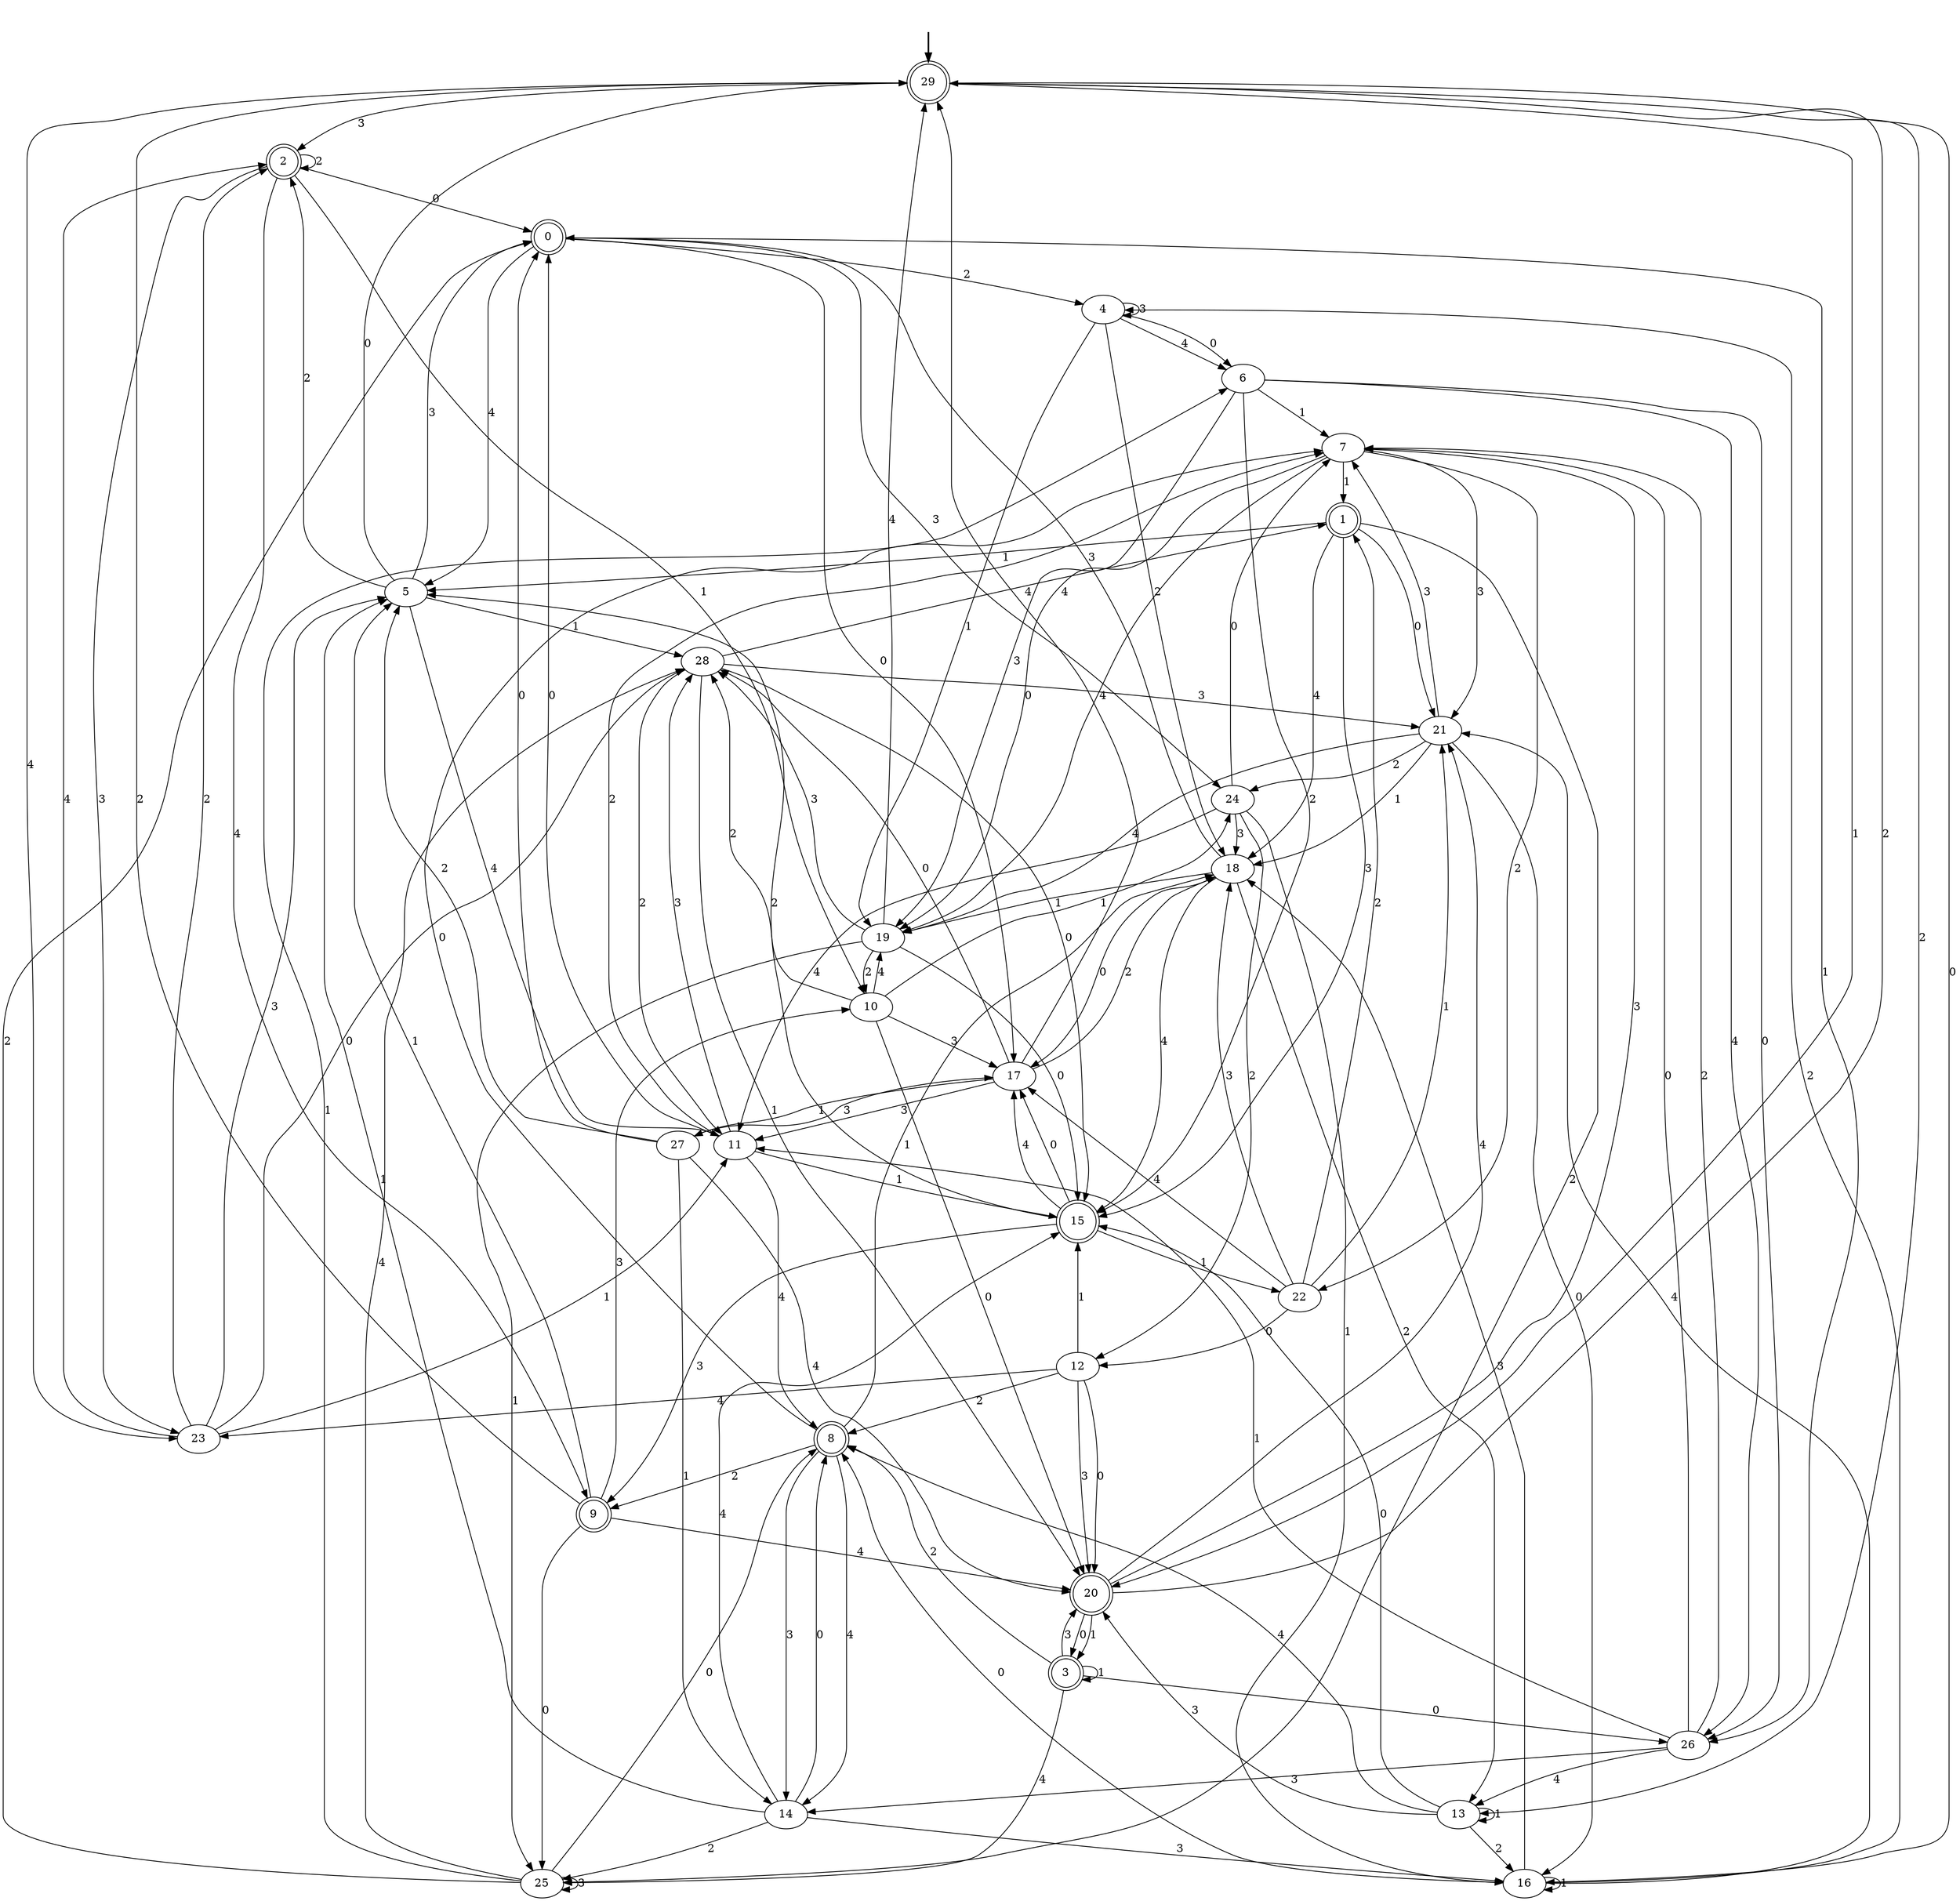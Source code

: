 digraph {
	fake [style=invisible]
	0 [shape=doublecircle]
	1 [shape=doublecircle]
	2 [shape=doublecircle]
	3 [shape=doublecircle]
	4
	5
	6
	7
	8 [shape=doublecircle]
	9 [shape=doublecircle]
	10
	11
	12
	13
	14
	15 [shape=doublecircle]
	16
	17
	18
	19
	20 [shape=doublecircle]
	21
	22
	23
	24
	25
	26
	27
	28
	29 [root=true shape=doublecircle]
	fake -> 29 [style=bold]
	11 -> 7 [label=2]
	29 -> 16 [label=0]
	10 -> 28 [label=2]
	3 -> 8 [label=2]
	20 -> 3 [label=0]
	11 -> 0 [label=0]
	14 -> 16 [label=3]
	16 -> 18 [label=3]
	5 -> 2 [label=2]
	29 -> 20 [label=1]
	27 -> 5 [label=2]
	28 -> 11 [label=2]
	14 -> 8 [label=0]
	7 -> 22 [label=2]
	20 -> 21 [label=4]
	25 -> 8 [label=0]
	7 -> 1 [label=1]
	12 -> 23 [label=4]
	13 -> 20 [label=3]
	3 -> 20 [label=3]
	24 -> 18 [label=3]
	13 -> 13 [label=1]
	1 -> 15 [label=3]
	9 -> 29 [label=2]
	18 -> 13 [label=2]
	1 -> 5 [label=1]
	0 -> 4 [label=2]
	11 -> 15 [label=1]
	19 -> 28 [label=3]
	14 -> 5 [label=1]
	16 -> 16 [label=1]
	22 -> 17 [label=4]
	26 -> 7 [label=0]
	9 -> 5 [label=1]
	16 -> 21 [label=4]
	8 -> 7 [label=0]
	25 -> 0 [label=2]
	26 -> 13 [label=4]
	18 -> 19 [label=1]
	18 -> 15 [label=4]
	21 -> 16 [label=0]
	23 -> 11 [label=1]
	22 -> 18 [label=3]
	10 -> 17 [label=3]
	2 -> 9 [label=4]
	22 -> 1 [label=2]
	16 -> 8 [label=0]
	1 -> 21 [label=0]
	5 -> 0 [label=3]
	15 -> 17 [label=4]
	5 -> 29 [label=0]
	15 -> 9 [label=3]
	17 -> 11 [label=3]
	7 -> 19 [label=4]
	18 -> 0 [label=3]
	27 -> 20 [label=4]
	29 -> 13 [label=2]
	12 -> 15 [label=1]
	25 -> 6 [label=1]
	27 -> 14 [label=1]
	20 -> 3 [label=1]
	28 -> 21 [label=3]
	3 -> 25 [label=4]
	22 -> 12 [label=0]
	28 -> 1 [label=4]
	11 -> 28 [label=3]
	6 -> 15 [label=2]
	10 -> 24 [label=1]
	11 -> 8 [label=4]
	4 -> 19 [label=1]
	23 -> 2 [label=2]
	4 -> 6 [label=4]
	17 -> 27 [label=1]
	28 -> 15 [label=0]
	2 -> 10 [label=1]
	2 -> 0 [label=0]
	26 -> 14 [label=3]
	23 -> 5 [label=3]
	1 -> 18 [label=4]
	19 -> 29 [label=4]
	15 -> 17 [label=0]
	25 -> 25 [label=3]
	7 -> 19 [label=0]
	17 -> 28 [label=0]
	18 -> 17 [label=0]
	23 -> 28 [label=0]
	24 -> 12 [label=2]
	29 -> 2 [label=3]
	9 -> 10 [label=3]
	0 -> 17 [label=0]
	0 -> 5 [label=4]
	19 -> 10 [label=2]
	20 -> 7 [label=3]
	12 -> 8 [label=2]
	21 -> 7 [label=3]
	24 -> 11 [label=4]
	6 -> 7 [label=1]
	28 -> 20 [label=1]
	16 -> 4 [label=2]
	8 -> 18 [label=1]
	2 -> 2 [label=2]
	21 -> 24 [label=2]
	13 -> 16 [label=2]
	21 -> 18 [label=1]
	19 -> 25 [label=1]
	9 -> 20 [label=4]
	19 -> 15 [label=0]
	24 -> 7 [label=0]
	4 -> 6 [label=0]
	12 -> 20 [label=3]
	26 -> 11 [label=1]
	15 -> 22 [label=1]
	4 -> 18 [label=2]
	23 -> 2 [label=4]
	20 -> 29 [label=2]
	9 -> 25 [label=0]
	1 -> 25 [label=2]
	2 -> 23 [label=3]
	29 -> 23 [label=4]
	14 -> 25 [label=2]
	3 -> 3 [label=1]
	10 -> 19 [label=4]
	13 -> 8 [label=4]
	6 -> 26 [label=4]
	21 -> 19 [label=4]
	14 -> 15 [label=4]
	5 -> 11 [label=4]
	8 -> 9 [label=2]
	15 -> 5 [label=2]
	12 -> 20 [label=0]
	0 -> 24 [label=3]
	0 -> 26 [label=1]
	22 -> 21 [label=1]
	13 -> 15 [label=0]
	17 -> 18 [label=2]
	8 -> 14 [label=4]
	6 -> 19 [label=3]
	10 -> 20 [label=0]
	27 -> 17 [label=3]
	5 -> 28 [label=1]
	4 -> 4 [label=3]
	27 -> 0 [label=0]
	8 -> 14 [label=3]
	25 -> 28 [label=4]
	24 -> 16 [label=1]
	26 -> 7 [label=2]
	6 -> 26 [label=0]
	17 -> 29 [label=4]
	7 -> 21 [label=3]
	3 -> 26 [label=0]
}
